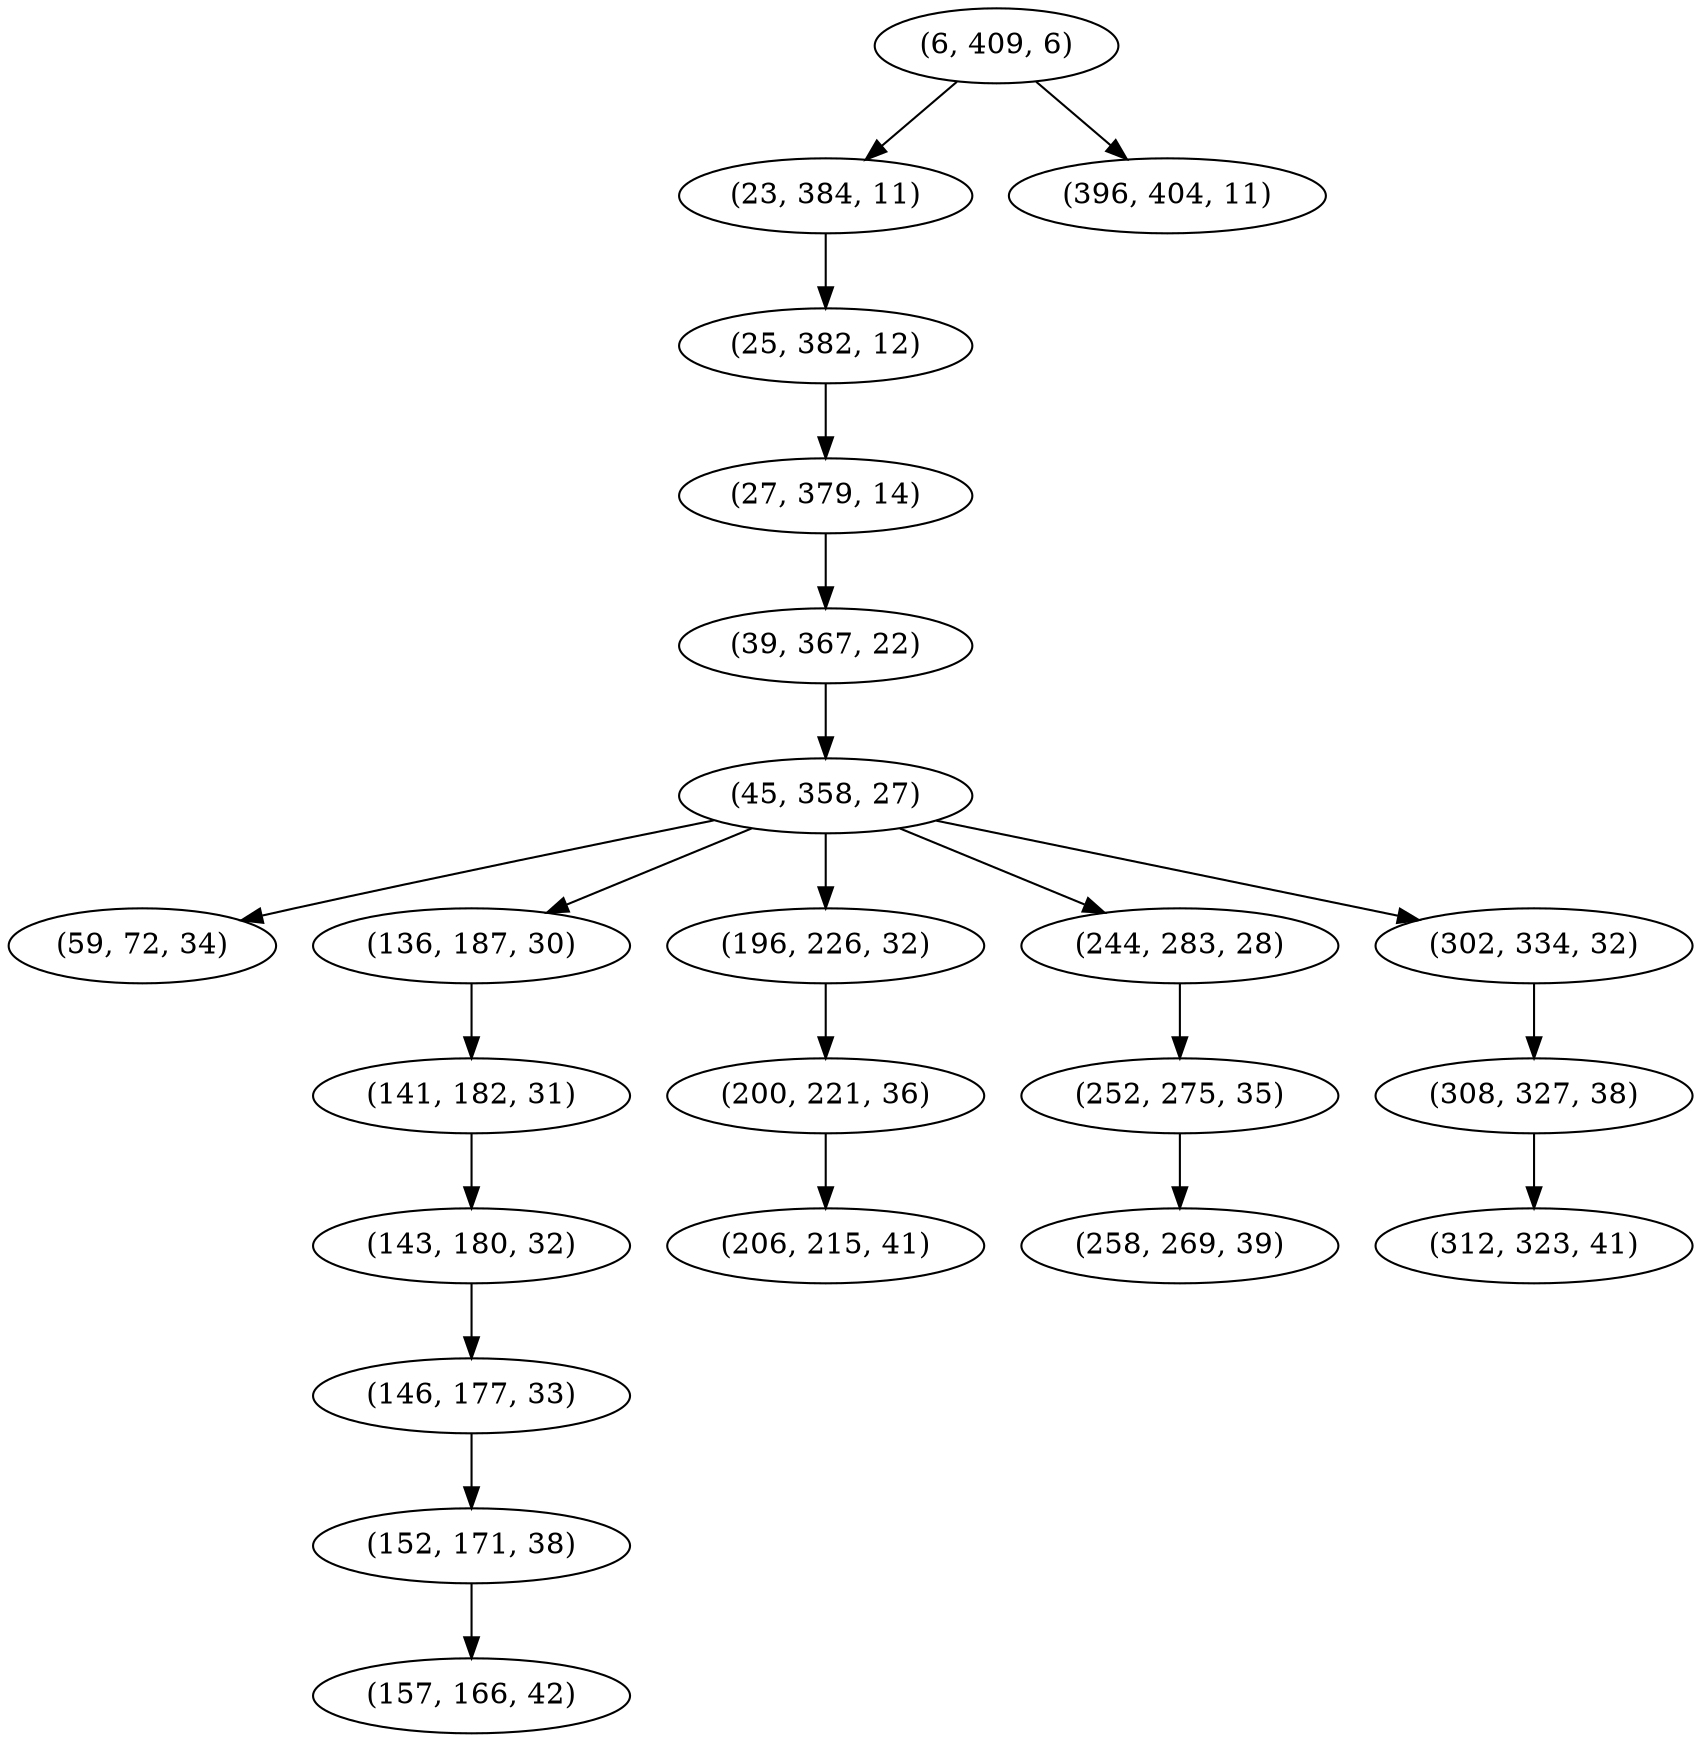 digraph tree {
    "(6, 409, 6)";
    "(23, 384, 11)";
    "(25, 382, 12)";
    "(27, 379, 14)";
    "(39, 367, 22)";
    "(45, 358, 27)";
    "(59, 72, 34)";
    "(136, 187, 30)";
    "(141, 182, 31)";
    "(143, 180, 32)";
    "(146, 177, 33)";
    "(152, 171, 38)";
    "(157, 166, 42)";
    "(196, 226, 32)";
    "(200, 221, 36)";
    "(206, 215, 41)";
    "(244, 283, 28)";
    "(252, 275, 35)";
    "(258, 269, 39)";
    "(302, 334, 32)";
    "(308, 327, 38)";
    "(312, 323, 41)";
    "(396, 404, 11)";
    "(6, 409, 6)" -> "(23, 384, 11)";
    "(6, 409, 6)" -> "(396, 404, 11)";
    "(23, 384, 11)" -> "(25, 382, 12)";
    "(25, 382, 12)" -> "(27, 379, 14)";
    "(27, 379, 14)" -> "(39, 367, 22)";
    "(39, 367, 22)" -> "(45, 358, 27)";
    "(45, 358, 27)" -> "(59, 72, 34)";
    "(45, 358, 27)" -> "(136, 187, 30)";
    "(45, 358, 27)" -> "(196, 226, 32)";
    "(45, 358, 27)" -> "(244, 283, 28)";
    "(45, 358, 27)" -> "(302, 334, 32)";
    "(136, 187, 30)" -> "(141, 182, 31)";
    "(141, 182, 31)" -> "(143, 180, 32)";
    "(143, 180, 32)" -> "(146, 177, 33)";
    "(146, 177, 33)" -> "(152, 171, 38)";
    "(152, 171, 38)" -> "(157, 166, 42)";
    "(196, 226, 32)" -> "(200, 221, 36)";
    "(200, 221, 36)" -> "(206, 215, 41)";
    "(244, 283, 28)" -> "(252, 275, 35)";
    "(252, 275, 35)" -> "(258, 269, 39)";
    "(302, 334, 32)" -> "(308, 327, 38)";
    "(308, 327, 38)" -> "(312, 323, 41)";
}
